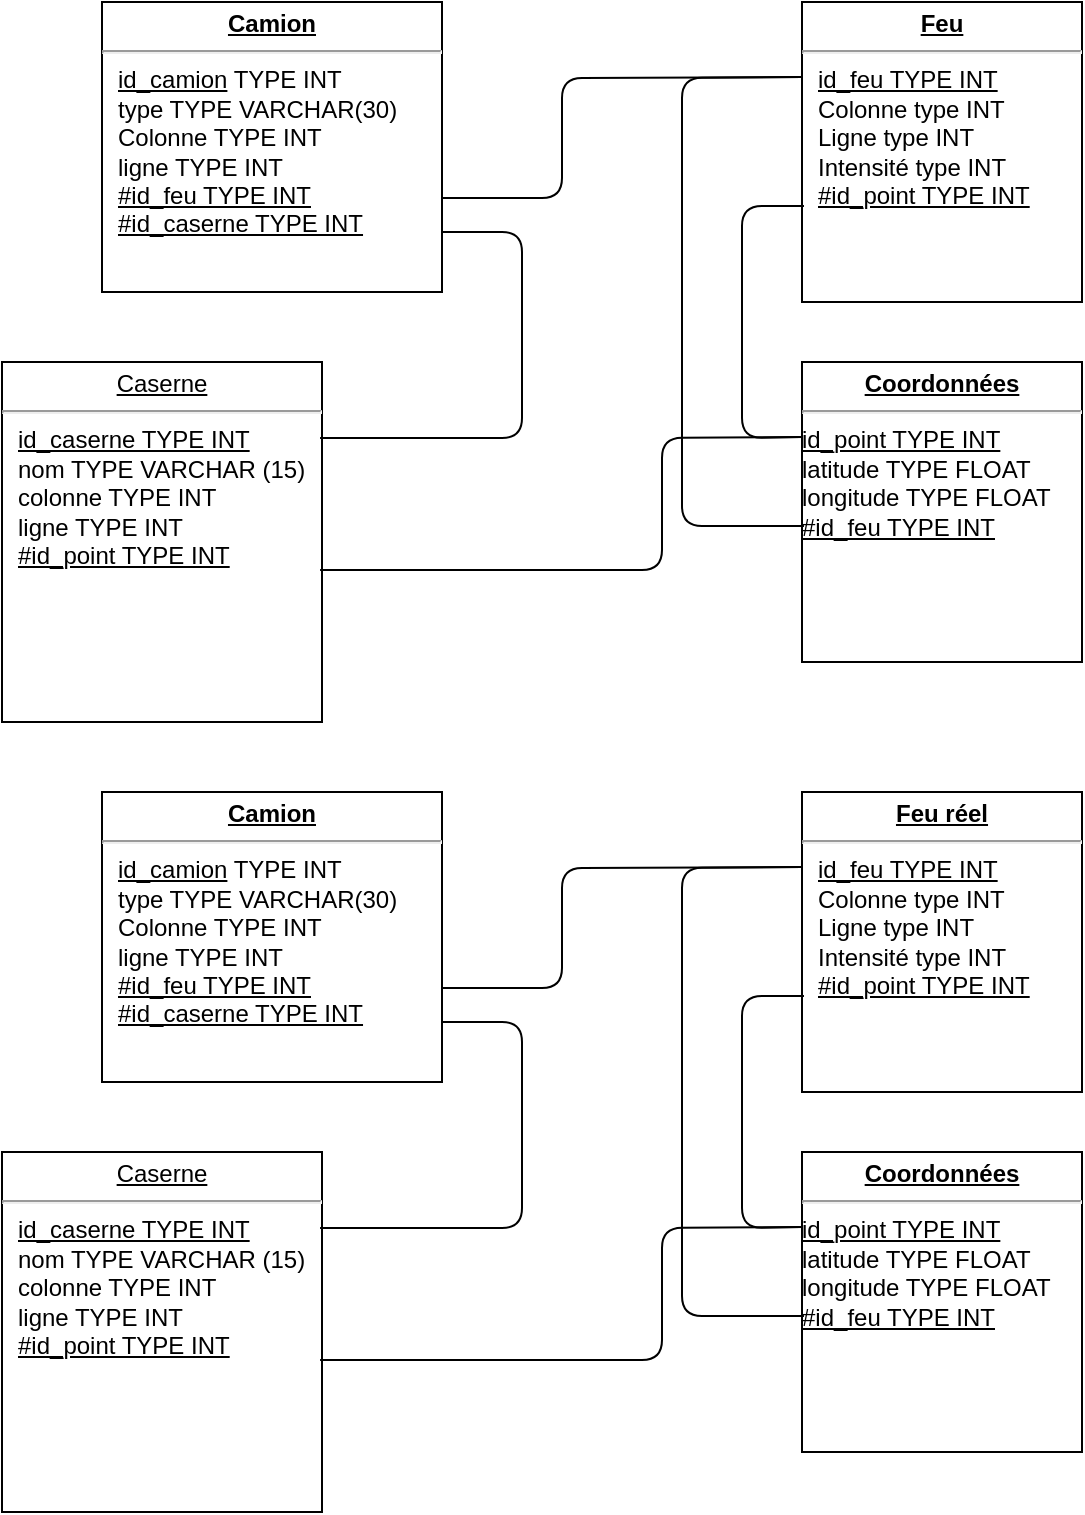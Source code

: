 <mxfile version="12.3.6" type="device" pages="1"><diagram name="Page-1" id="a7904f86-f2b4-8e86-fa97-74104820619b"><mxGraphModel dx="868" dy="457" grid="1" gridSize="10" guides="1" tooltips="1" connect="1" arrows="1" fold="1" page="1" pageScale="1" pageWidth="1100" pageHeight="850" background="#ffffff" math="0" shadow="0"><root><mxCell id="0"/><mxCell id="1" parent="0"/><mxCell id="24794b860abc3c2d-20" value="&lt;p style=&quot;margin: 0px ; margin-top: 4px ; text-align: center ; text-decoration: underline&quot;&gt;&lt;b&gt;Camion&lt;/b&gt;&lt;/p&gt;&lt;hr&gt;&lt;p style=&quot;margin: 0px ; margin-left: 8px&quot;&gt;&lt;u&gt;id_camion&lt;/u&gt; TYPE INT&lt;br&gt;&lt;/p&gt;&lt;p style=&quot;margin: 0px ; margin-left: 8px&quot;&gt;type TYPE VARCHAR(30)&lt;/p&gt;&lt;p style=&quot;margin: 0px ; margin-left: 8px&quot;&gt;Colonne TYPE INT&lt;/p&gt;&lt;p style=&quot;margin: 0px ; margin-left: 8px&quot;&gt;ligne TYPE INT&lt;/p&gt;&lt;p style=&quot;margin: 0px ; margin-left: 8px&quot;&gt;&lt;u&gt;#id_feu TYPE INT&lt;/u&gt;&lt;/p&gt;&lt;p style=&quot;margin: 0px ; margin-left: 8px&quot;&gt;&lt;u&gt;#id_caserne TYPE INT&lt;/u&gt;&lt;br&gt;&lt;/p&gt;&lt;p style=&quot;margin: 0px ; margin-left: 8px&quot;&gt;&lt;br&gt;&lt;/p&gt;" style="verticalAlign=top;align=left;overflow=fill;fontSize=12;fontFamily=Helvetica;html=1;rounded=0;shadow=0;comic=0;labelBackgroundColor=none;strokeWidth=1" parent="1" vertex="1"><mxGeometry x="130" y="265" width="170" height="145" as="geometry"/></mxCell><mxCell id="24794b860abc3c2d-21" value="&lt;p style=&quot;margin: 0px ; margin-top: 4px ; text-align: center ; text-decoration: underline&quot;&gt;Caserne&lt;br&gt;&lt;/p&gt;&lt;hr&gt;&lt;p style=&quot;margin: 0px ; margin-left: 8px&quot;&gt;&lt;u&gt;id_caserne TYPE INT&lt;/u&gt;&lt;/p&gt;&lt;p style=&quot;margin: 0px ; margin-left: 8px&quot;&gt;nom TYPE VARCHAR (15)&lt;/p&gt;&lt;p style=&quot;margin: 0px ; margin-left: 8px&quot;&gt;colonne TYPE INT&lt;/p&gt;&lt;p style=&quot;margin: 0px ; margin-left: 8px&quot;&gt;ligne TYPE INT&lt;/p&gt;&lt;p style=&quot;margin: 0px ; margin-left: 8px&quot;&gt;&lt;u&gt;#id_point TYPE INT&lt;/u&gt;&lt;br&gt;&lt;u&gt;&lt;/u&gt;&lt;/p&gt;&lt;p style=&quot;margin: 0px ; margin-left: 8px&quot;&gt;&lt;u&gt;&lt;/u&gt;&lt;br&gt;&lt;/p&gt;" style="verticalAlign=top;align=left;overflow=fill;fontSize=12;fontFamily=Helvetica;html=1;rounded=0;shadow=0;comic=0;labelBackgroundColor=none;strokeWidth=1" parent="1" vertex="1"><mxGeometry x="80" y="445" width="160" height="180" as="geometry"/></mxCell><mxCell id="24794b860abc3c2d-22" value="&lt;p style=&quot;margin: 0px ; margin-top: 4px ; text-align: center ; text-decoration: underline&quot;&gt;&lt;b&gt;Feu&lt;/b&gt;&lt;br&gt;&lt;/p&gt;&lt;hr&gt;&lt;p style=&quot;margin: 0px ; margin-left: 8px&quot;&gt;&lt;u&gt;id_feu TYPE INT&lt;/u&gt;&lt;br&gt;&lt;/p&gt;&lt;p style=&quot;margin: 0px ; margin-left: 8px&quot;&gt;Colonne type INT&lt;/p&gt;&lt;p style=&quot;margin: 0px ; margin-left: 8px&quot;&gt;Ligne type INT&lt;/p&gt;&lt;p style=&quot;margin: 0px ; margin-left: 8px&quot;&gt;Intensité type INT&lt;/p&gt;&lt;p style=&quot;margin: 0px ; margin-left: 8px&quot;&gt;&lt;u&gt;#id_point TYPE INT&lt;/u&gt;&lt;br&gt;&lt;/p&gt;" style="verticalAlign=top;align=left;overflow=fill;fontSize=12;fontFamily=Helvetica;html=1;rounded=0;shadow=0;comic=0;labelBackgroundColor=none;strokeWidth=1" parent="1" vertex="1"><mxGeometry x="480" y="265" width="140" height="150" as="geometry"/></mxCell><mxCell id="24794b860abc3c2d-25" value="&lt;p style=&quot;margin: 0px ; margin-top: 4px ; text-align: center ; text-decoration: underline&quot;&gt;&lt;b&gt;Coordonnées&lt;/b&gt;&lt;br&gt;&lt;/p&gt;&lt;hr&gt;&lt;div&gt;&lt;u&gt;id_point TYPE INT&lt;/u&gt;&lt;/div&gt;&lt;div&gt;latitude TYPE FLOAT&lt;/div&gt;&lt;div&gt;longitude TYPE FLOAT&lt;/div&gt;&lt;div&gt;&lt;u&gt;#id_feu TYPE INT&lt;br&gt;&lt;/u&gt;&lt;/div&gt;&lt;div&gt;&lt;br&gt;&lt;/div&gt;" style="verticalAlign=top;align=left;overflow=fill;fontSize=12;fontFamily=Helvetica;html=1;rounded=0;shadow=0;comic=0;labelBackgroundColor=none;strokeWidth=1" parent="1" vertex="1"><mxGeometry x="480" y="445" width="140" height="150" as="geometry"/></mxCell><mxCell id="psJKhmAI5H6ZOcK-ligz-4" value="" style="endArrow=none;html=1;entryX=0.994;entryY=0.211;entryDx=0;entryDy=0;entryPerimeter=0;" edge="1" parent="1" target="24794b860abc3c2d-21"><mxGeometry width="50" height="50" relative="1" as="geometry"><mxPoint x="300" y="380" as="sourcePoint"/><mxPoint x="130" y="650" as="targetPoint"/><Array as="points"><mxPoint x="340" y="380"/><mxPoint x="340" y="483"/></Array></mxGeometry></mxCell><mxCell id="psJKhmAI5H6ZOcK-ligz-5" value="" style="endArrow=none;html=1;entryX=0;entryY=0.25;entryDx=0;entryDy=0;exitX=0.007;exitY=0.547;exitDx=0;exitDy=0;exitPerimeter=0;" edge="1" parent="1" source="24794b860abc3c2d-25" target="24794b860abc3c2d-22"><mxGeometry width="50" height="50" relative="1" as="geometry"><mxPoint x="420" y="570" as="sourcePoint"/><mxPoint x="470" y="520" as="targetPoint"/><Array as="points"><mxPoint x="420" y="527"/><mxPoint x="420" y="303"/></Array></mxGeometry></mxCell><mxCell id="psJKhmAI5H6ZOcK-ligz-6" value="" style="endArrow=none;html=1;exitX=1;exitY=0.676;exitDx=0;exitDy=0;exitPerimeter=0;entryX=0;entryY=0.25;entryDx=0;entryDy=0;" edge="1" parent="1" source="24794b860abc3c2d-20" target="24794b860abc3c2d-22"><mxGeometry width="50" height="50" relative="1" as="geometry"><mxPoint x="360" y="340" as="sourcePoint"/><mxPoint x="440" y="300" as="targetPoint"/><Array as="points"><mxPoint x="360" y="363"/><mxPoint x="360" y="303"/></Array></mxGeometry></mxCell><mxCell id="psJKhmAI5H6ZOcK-ligz-15" value="" style="endArrow=none;html=1;exitX=0.994;exitY=0.578;exitDx=0;exitDy=0;exitPerimeter=0;entryX=0;entryY=0.25;entryDx=0;entryDy=0;" edge="1" parent="1" source="24794b860abc3c2d-21" target="24794b860abc3c2d-25"><mxGeometry width="50" height="50" relative="1" as="geometry"><mxPoint x="320" y="610" as="sourcePoint"/><mxPoint x="370" y="560" as="targetPoint"/><Array as="points"><mxPoint x="410" y="549"/><mxPoint x="410" y="483"/></Array></mxGeometry></mxCell><mxCell id="psJKhmAI5H6ZOcK-ligz-16" value="" style="endArrow=none;html=1;entryX=0;entryY=0.25;entryDx=0;entryDy=0;exitX=0.007;exitY=0.68;exitDx=0;exitDy=0;exitPerimeter=0;" edge="1" parent="1" source="24794b860abc3c2d-22" target="24794b860abc3c2d-25"><mxGeometry width="50" height="50" relative="1" as="geometry"><mxPoint x="340" y="550" as="sourcePoint"/><mxPoint x="390" y="500" as="targetPoint"/><Array as="points"><mxPoint x="450" y="367"/><mxPoint x="450" y="483"/></Array></mxGeometry></mxCell><mxCell id="psJKhmAI5H6ZOcK-ligz-17" value="&lt;p style=&quot;margin: 0px ; margin-top: 4px ; text-align: center ; text-decoration: underline&quot;&gt;&lt;b&gt;Camion&lt;/b&gt;&lt;/p&gt;&lt;hr&gt;&lt;p style=&quot;margin: 0px ; margin-left: 8px&quot;&gt;&lt;u&gt;id_camion&lt;/u&gt; TYPE INT&lt;br&gt;&lt;/p&gt;&lt;p style=&quot;margin: 0px ; margin-left: 8px&quot;&gt;type TYPE VARCHAR(30)&lt;/p&gt;&lt;p style=&quot;margin: 0px ; margin-left: 8px&quot;&gt;Colonne TYPE INT&lt;/p&gt;&lt;p style=&quot;margin: 0px ; margin-left: 8px&quot;&gt;ligne TYPE INT&lt;/p&gt;&lt;p style=&quot;margin: 0px ; margin-left: 8px&quot;&gt;&lt;u&gt;#id_feu TYPE INT&lt;/u&gt;&lt;/p&gt;&lt;p style=&quot;margin: 0px ; margin-left: 8px&quot;&gt;&lt;u&gt;#id_caserne TYPE INT&lt;/u&gt;&lt;br&gt;&lt;/p&gt;&lt;p style=&quot;margin: 0px ; margin-left: 8px&quot;&gt;&lt;br&gt;&lt;/p&gt;" style="verticalAlign=top;align=left;overflow=fill;fontSize=12;fontFamily=Helvetica;html=1;rounded=0;shadow=0;comic=0;labelBackgroundColor=none;strokeWidth=1" vertex="1" parent="1"><mxGeometry x="130" y="660" width="170" height="145" as="geometry"/></mxCell><mxCell id="psJKhmAI5H6ZOcK-ligz-18" value="&lt;p style=&quot;margin: 0px ; margin-top: 4px ; text-align: center ; text-decoration: underline&quot;&gt;Caserne&lt;br&gt;&lt;/p&gt;&lt;hr&gt;&lt;p style=&quot;margin: 0px ; margin-left: 8px&quot;&gt;&lt;u&gt;id_caserne TYPE INT&lt;/u&gt;&lt;/p&gt;&lt;p style=&quot;margin: 0px ; margin-left: 8px&quot;&gt;nom TYPE VARCHAR (15)&lt;/p&gt;&lt;p style=&quot;margin: 0px ; margin-left: 8px&quot;&gt;colonne TYPE INT&lt;/p&gt;&lt;p style=&quot;margin: 0px ; margin-left: 8px&quot;&gt;ligne TYPE INT&lt;/p&gt;&lt;p style=&quot;margin: 0px ; margin-left: 8px&quot;&gt;&lt;u&gt;#id_point TYPE INT&lt;/u&gt;&lt;br&gt;&lt;u&gt;&lt;/u&gt;&lt;/p&gt;&lt;p style=&quot;margin: 0px ; margin-left: 8px&quot;&gt;&lt;u&gt;&lt;/u&gt;&lt;br&gt;&lt;/p&gt;" style="verticalAlign=top;align=left;overflow=fill;fontSize=12;fontFamily=Helvetica;html=1;rounded=0;shadow=0;comic=0;labelBackgroundColor=none;strokeWidth=1" vertex="1" parent="1"><mxGeometry x="80" y="840" width="160" height="180" as="geometry"/></mxCell><mxCell id="psJKhmAI5H6ZOcK-ligz-19" value="&lt;p style=&quot;margin: 0px ; margin-top: 4px ; text-align: center ; text-decoration: underline&quot;&gt;&lt;b&gt;Feu réel&lt;/b&gt;&lt;br&gt;&lt;/p&gt;&lt;hr&gt;&lt;p style=&quot;margin: 0px ; margin-left: 8px&quot;&gt;&lt;u&gt;id_feu TYPE INT&lt;/u&gt;&lt;br&gt;&lt;/p&gt;&lt;p style=&quot;margin: 0px ; margin-left: 8px&quot;&gt;Colonne type INT&lt;/p&gt;&lt;p style=&quot;margin: 0px ; margin-left: 8px&quot;&gt;Ligne type INT&lt;/p&gt;&lt;p style=&quot;margin: 0px ; margin-left: 8px&quot;&gt;Intensité type INT&lt;/p&gt;&lt;p style=&quot;margin: 0px ; margin-left: 8px&quot;&gt;&lt;u&gt;#id_point TYPE INT&lt;/u&gt;&lt;br&gt;&lt;/p&gt;" style="verticalAlign=top;align=left;overflow=fill;fontSize=12;fontFamily=Helvetica;html=1;rounded=0;shadow=0;comic=0;labelBackgroundColor=none;strokeWidth=1" vertex="1" parent="1"><mxGeometry x="480" y="660" width="140" height="150" as="geometry"/></mxCell><mxCell id="psJKhmAI5H6ZOcK-ligz-20" value="&lt;p style=&quot;margin: 0px ; margin-top: 4px ; text-align: center ; text-decoration: underline&quot;&gt;&lt;b&gt;Coordonnées&lt;/b&gt;&lt;br&gt;&lt;/p&gt;&lt;hr&gt;&lt;div&gt;&lt;u&gt;id_point TYPE INT&lt;/u&gt;&lt;/div&gt;&lt;div&gt;latitude TYPE FLOAT&lt;/div&gt;&lt;div&gt;longitude TYPE FLOAT&lt;/div&gt;&lt;div&gt;&lt;u&gt;#id_feu TYPE INT&lt;br&gt;&lt;/u&gt;&lt;/div&gt;&lt;div&gt;&lt;br&gt;&lt;/div&gt;" style="verticalAlign=top;align=left;overflow=fill;fontSize=12;fontFamily=Helvetica;html=1;rounded=0;shadow=0;comic=0;labelBackgroundColor=none;strokeWidth=1" vertex="1" parent="1"><mxGeometry x="480" y="840" width="140" height="150" as="geometry"/></mxCell><mxCell id="psJKhmAI5H6ZOcK-ligz-21" value="" style="endArrow=none;html=1;entryX=0.994;entryY=0.211;entryDx=0;entryDy=0;entryPerimeter=0;" edge="1" parent="1" target="psJKhmAI5H6ZOcK-ligz-18"><mxGeometry width="50" height="50" relative="1" as="geometry"><mxPoint x="300" y="775" as="sourcePoint"/><mxPoint x="130" y="1045" as="targetPoint"/><Array as="points"><mxPoint x="340" y="775"/><mxPoint x="340" y="878"/></Array></mxGeometry></mxCell><mxCell id="psJKhmAI5H6ZOcK-ligz-22" value="" style="endArrow=none;html=1;entryX=0;entryY=0.25;entryDx=0;entryDy=0;exitX=0.007;exitY=0.547;exitDx=0;exitDy=0;exitPerimeter=0;" edge="1" parent="1" source="psJKhmAI5H6ZOcK-ligz-20" target="psJKhmAI5H6ZOcK-ligz-19"><mxGeometry width="50" height="50" relative="1" as="geometry"><mxPoint x="420" y="965" as="sourcePoint"/><mxPoint x="470" y="915" as="targetPoint"/><Array as="points"><mxPoint x="420" y="922"/><mxPoint x="420" y="698"/></Array></mxGeometry></mxCell><mxCell id="psJKhmAI5H6ZOcK-ligz-23" value="" style="endArrow=none;html=1;exitX=1;exitY=0.676;exitDx=0;exitDy=0;exitPerimeter=0;entryX=0;entryY=0.25;entryDx=0;entryDy=0;" edge="1" parent="1" source="psJKhmAI5H6ZOcK-ligz-17" target="psJKhmAI5H6ZOcK-ligz-19"><mxGeometry width="50" height="50" relative="1" as="geometry"><mxPoint x="360" y="735" as="sourcePoint"/><mxPoint x="440" y="695" as="targetPoint"/><Array as="points"><mxPoint x="360" y="758"/><mxPoint x="360" y="698"/></Array></mxGeometry></mxCell><mxCell id="psJKhmAI5H6ZOcK-ligz-24" value="" style="endArrow=none;html=1;exitX=0.994;exitY=0.578;exitDx=0;exitDy=0;exitPerimeter=0;entryX=0;entryY=0.25;entryDx=0;entryDy=0;" edge="1" parent="1" source="psJKhmAI5H6ZOcK-ligz-18" target="psJKhmAI5H6ZOcK-ligz-20"><mxGeometry width="50" height="50" relative="1" as="geometry"><mxPoint x="320" y="1005" as="sourcePoint"/><mxPoint x="370" y="955" as="targetPoint"/><Array as="points"><mxPoint x="410" y="944"/><mxPoint x="410" y="878"/></Array></mxGeometry></mxCell><mxCell id="psJKhmAI5H6ZOcK-ligz-25" value="" style="endArrow=none;html=1;entryX=0;entryY=0.25;entryDx=0;entryDy=0;exitX=0.007;exitY=0.68;exitDx=0;exitDy=0;exitPerimeter=0;" edge="1" parent="1" source="psJKhmAI5H6ZOcK-ligz-19" target="psJKhmAI5H6ZOcK-ligz-20"><mxGeometry width="50" height="50" relative="1" as="geometry"><mxPoint x="340" y="945" as="sourcePoint"/><mxPoint x="390" y="895" as="targetPoint"/><Array as="points"><mxPoint x="450" y="762"/><mxPoint x="450" y="878"/></Array></mxGeometry></mxCell></root></mxGraphModel></diagram></mxfile>